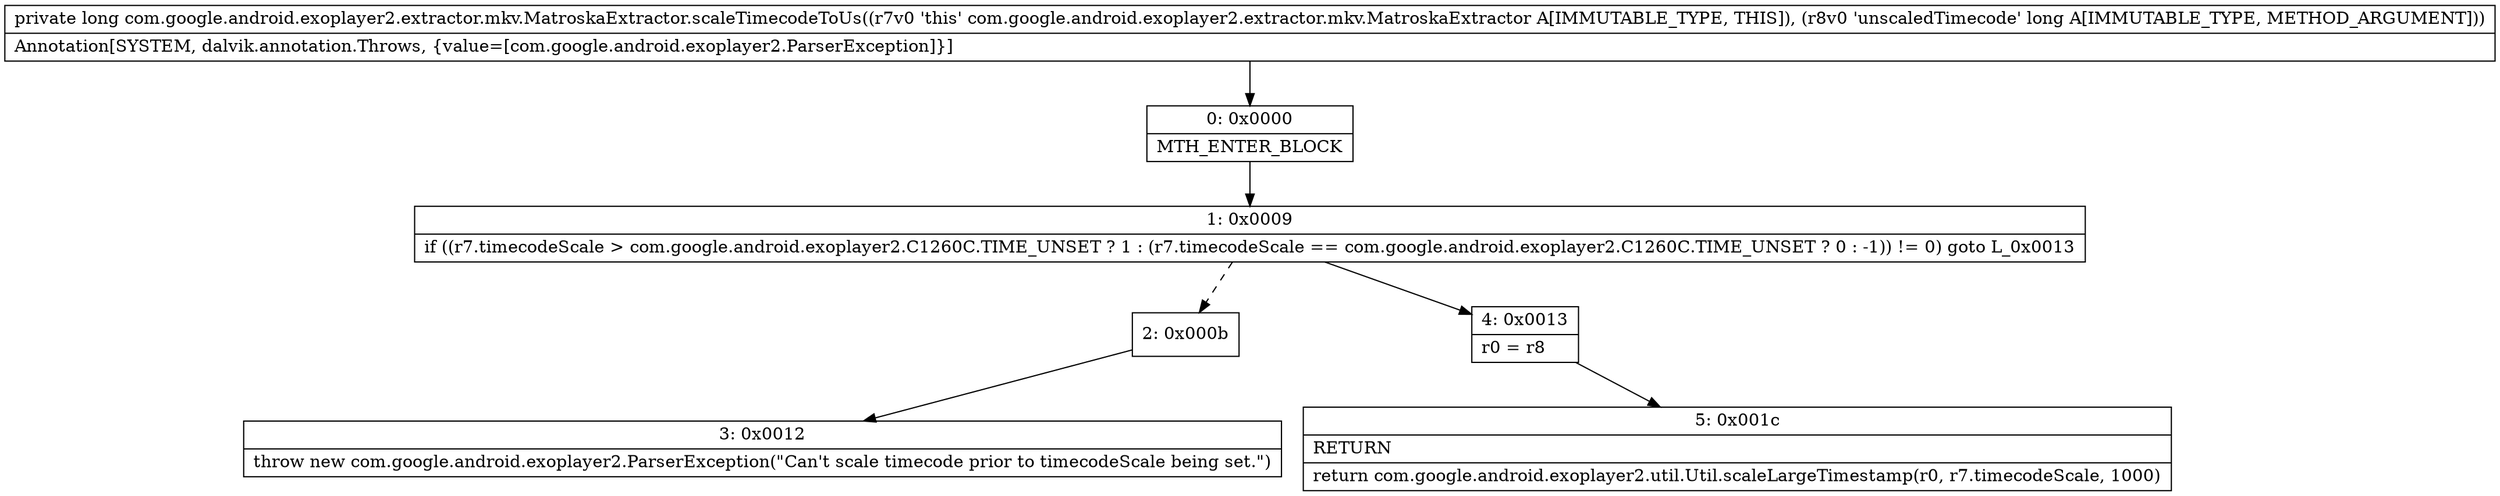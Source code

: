 digraph "CFG forcom.google.android.exoplayer2.extractor.mkv.MatroskaExtractor.scaleTimecodeToUs(J)J" {
Node_0 [shape=record,label="{0\:\ 0x0000|MTH_ENTER_BLOCK\l}"];
Node_1 [shape=record,label="{1\:\ 0x0009|if ((r7.timecodeScale \> com.google.android.exoplayer2.C1260C.TIME_UNSET ? 1 : (r7.timecodeScale == com.google.android.exoplayer2.C1260C.TIME_UNSET ? 0 : \-1)) != 0) goto L_0x0013\l}"];
Node_2 [shape=record,label="{2\:\ 0x000b}"];
Node_3 [shape=record,label="{3\:\ 0x0012|throw new com.google.android.exoplayer2.ParserException(\"Can't scale timecode prior to timecodeScale being set.\")\l}"];
Node_4 [shape=record,label="{4\:\ 0x0013|r0 = r8\l}"];
Node_5 [shape=record,label="{5\:\ 0x001c|RETURN\l|return com.google.android.exoplayer2.util.Util.scaleLargeTimestamp(r0, r7.timecodeScale, 1000)\l}"];
MethodNode[shape=record,label="{private long com.google.android.exoplayer2.extractor.mkv.MatroskaExtractor.scaleTimecodeToUs((r7v0 'this' com.google.android.exoplayer2.extractor.mkv.MatroskaExtractor A[IMMUTABLE_TYPE, THIS]), (r8v0 'unscaledTimecode' long A[IMMUTABLE_TYPE, METHOD_ARGUMENT]))  | Annotation[SYSTEM, dalvik.annotation.Throws, \{value=[com.google.android.exoplayer2.ParserException]\}]\l}"];
MethodNode -> Node_0;
Node_0 -> Node_1;
Node_1 -> Node_2[style=dashed];
Node_1 -> Node_4;
Node_2 -> Node_3;
Node_4 -> Node_5;
}


